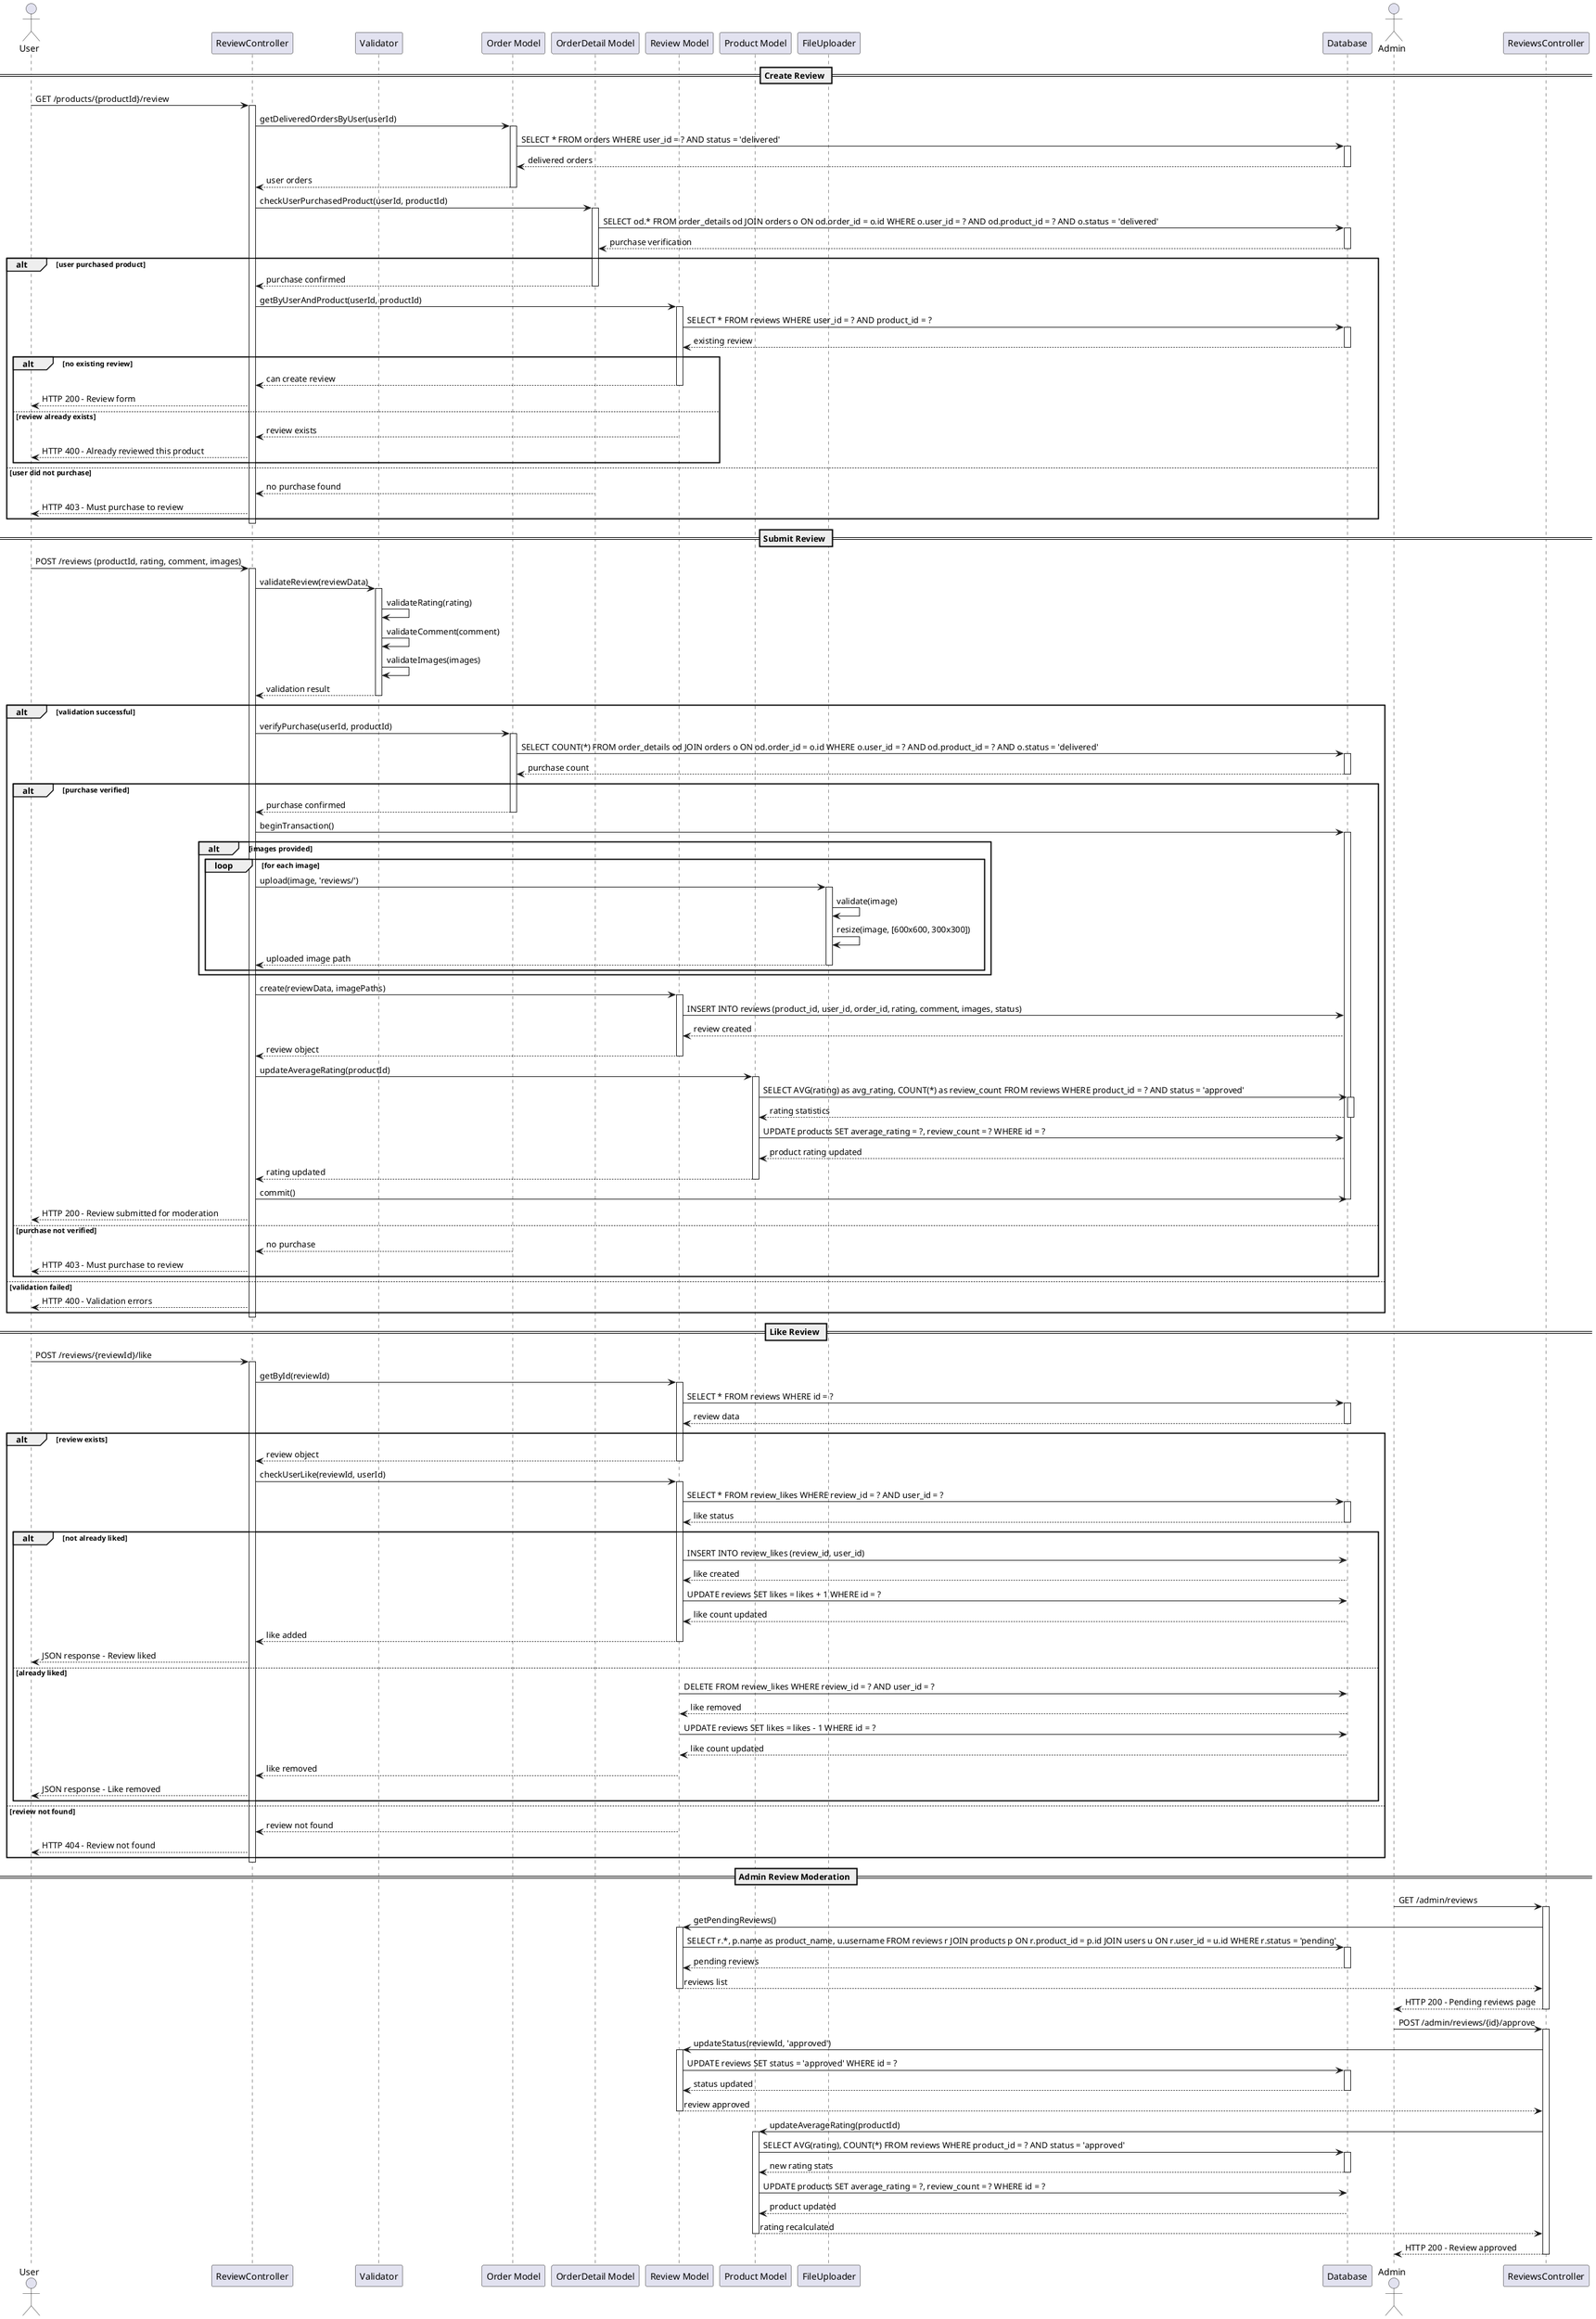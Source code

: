 @startuml Product Review - Sequence Diagram

actor User
participant "ReviewController" as Controller
participant "Validator" as Valid
participant "Order Model" as OrderModel
participant "OrderDetail Model" as DetailModel
participant "Review Model" as ReviewModel
participant "Product Model" as ProductModel
participant "FileUploader" as Upload
participant "Database" as DB

== Create Review ==
User -> Controller: GET /products/{productId}/review
activate Controller

Controller -> OrderModel: getDeliveredOrdersByUser(userId)
activate OrderModel
OrderModel -> DB: SELECT * FROM orders WHERE user_id = ? AND status = 'delivered'
activate DB
DB --> OrderModel: delivered orders
deactivate DB
OrderModel --> Controller: user orders
deactivate OrderModel

Controller -> DetailModel: checkUserPurchasedProduct(userId, productId)
activate DetailModel
DetailModel -> DB: SELECT od.* FROM order_details od JOIN orders o ON od.order_id = o.id WHERE o.user_id = ? AND od.product_id = ? AND o.status = 'delivered'
activate DB
DB --> DetailModel: purchase verification
deactivate DB

alt user purchased product
    DetailModel --> Controller: purchase confirmed
    deactivate DetailModel

    Controller -> ReviewModel: getByUserAndProduct(userId, productId)
    activate ReviewModel
    ReviewModel -> DB: SELECT * FROM reviews WHERE user_id = ? AND product_id = ?
    activate DB
    DB --> ReviewModel: existing review
    deactivate DB

    alt no existing review
        ReviewModel --> Controller: can create review
        deactivate ReviewModel
        Controller --> User: HTTP 200 - Review form
    else review already exists
        ReviewModel --> Controller: review exists
        deactivate ReviewModel
        Controller --> User: HTTP 400 - Already reviewed this product
    end
else user did not purchase
    DetailModel --> Controller: no purchase found
    deactivate DetailModel
    Controller --> User: HTTP 403 - Must purchase to review
end
deactivate Controller

== Submit Review ==
User -> Controller: POST /reviews (productId, rating, comment, images)
activate Controller

Controller -> Valid: validateReview(reviewData)
activate Valid
Valid -> Valid: validateRating(rating)
Valid -> Valid: validateComment(comment)
Valid -> Valid: validateImages(images)
Valid --> Controller: validation result
deactivate Valid

alt validation successful
    Controller -> OrderModel: verifyPurchase(userId, productId)
    activate OrderModel
    OrderModel -> DB: SELECT COUNT(*) FROM order_details od JOIN orders o ON od.order_id = o.id WHERE o.user_id = ? AND od.product_id = ? AND o.status = 'delivered'
    activate DB
    DB --> OrderModel: purchase count
    deactivate DB

    alt purchase verified
        OrderModel --> Controller: purchase confirmed
        deactivate OrderModel

        Controller -> DB: beginTransaction()
        activate DB

        alt images provided
            loop for each image
                Controller -> Upload: upload(image, 'reviews/')
                activate Upload
                Upload -> Upload: validate(image)
                Upload -> Upload: resize(image, [600x600, 300x300])
                Upload --> Controller: uploaded image path
                deactivate Upload
            end
        end

        Controller -> ReviewModel: create(reviewData, imagePaths)
        activate ReviewModel
        ReviewModel -> DB: INSERT INTO reviews (product_id, user_id, order_id, rating, comment, images, status)
        DB --> ReviewModel: review created
        ReviewModel --> Controller: review object
        deactivate ReviewModel

        Controller -> ProductModel: updateAverageRating(productId)
        activate ProductModel
        ProductModel -> DB: SELECT AVG(rating) as avg_rating, COUNT(*) as review_count FROM reviews WHERE product_id = ? AND status = 'approved'
        activate DB
        DB --> ProductModel: rating statistics
        deactivate DB
        ProductModel -> DB: UPDATE products SET average_rating = ?, review_count = ? WHERE id = ?
        DB --> ProductModel: product rating updated
        ProductModel --> Controller: rating updated
        deactivate ProductModel

        Controller -> DB: commit()
        deactivate DB

        Controller --> User: HTTP 200 - Review submitted for moderation
    else purchase not verified
        OrderModel --> Controller: no purchase
        deactivate OrderModel
        Controller --> User: HTTP 403 - Must purchase to review
    end
else validation failed
    Controller --> User: HTTP 400 - Validation errors
end
deactivate Controller

== Like Review ==
User -> Controller: POST /reviews/{reviewId}/like
activate Controller

Controller -> ReviewModel: getById(reviewId)
activate ReviewModel
ReviewModel -> DB: SELECT * FROM reviews WHERE id = ?
activate DB
DB --> ReviewModel: review data
deactivate DB

alt review exists
    ReviewModel --> Controller: review object
    deactivate ReviewModel

    Controller -> ReviewModel: checkUserLike(reviewId, userId)
    activate ReviewModel
    ReviewModel -> DB: SELECT * FROM review_likes WHERE review_id = ? AND user_id = ?
    activate DB
    DB --> ReviewModel: like status
    deactivate DB

    alt not already liked
        ReviewModel -> DB: INSERT INTO review_likes (review_id, user_id)
        DB --> ReviewModel: like created
        ReviewModel -> DB: UPDATE reviews SET likes = likes + 1 WHERE id = ?
        DB --> ReviewModel: like count updated
        ReviewModel --> Controller: like added
        deactivate ReviewModel

        Controller --> User: JSON response - Review liked
    else already liked
        ReviewModel -> DB: DELETE FROM review_likes WHERE review_id = ? AND user_id = ?
        DB --> ReviewModel: like removed
        ReviewModel -> DB: UPDATE reviews SET likes = likes - 1 WHERE id = ?
        DB --> ReviewModel: like count updated
        ReviewModel --> Controller: like removed
        deactivate ReviewModel

        Controller --> User: JSON response - Like removed
    end
else review not found
    ReviewModel --> Controller: review not found
    deactivate ReviewModel
    Controller --> User: HTTP 404 - Review not found
end
deactivate Controller

== Admin Review Moderation ==
actor Admin
participant "ReviewsController" as AdminController

Admin -> AdminController: GET /admin/reviews
activate AdminController

AdminController -> ReviewModel: getPendingReviews()
activate ReviewModel
ReviewModel -> DB: SELECT r.*, p.name as product_name, u.username FROM reviews r JOIN products p ON r.product_id = p.id JOIN users u ON r.user_id = u.id WHERE r.status = 'pending'
activate DB
DB --> ReviewModel: pending reviews
deactivate DB
ReviewModel --> AdminController: reviews list
deactivate ReviewModel

AdminController --> Admin: HTTP 200 - Pending reviews page
deactivate AdminController

Admin -> AdminController: POST /admin/reviews/{id}/approve
activate AdminController

AdminController -> ReviewModel: updateStatus(reviewId, 'approved')
activate ReviewModel
ReviewModel -> DB: UPDATE reviews SET status = 'approved' WHERE id = ?
activate DB
DB --> ReviewModel: status updated
deactivate DB
ReviewModel --> AdminController: review approved
deactivate ReviewModel

AdminController -> ProductModel: updateAverageRating(productId)
activate ProductModel
ProductModel -> DB: SELECT AVG(rating), COUNT(*) FROM reviews WHERE product_id = ? AND status = 'approved'
activate DB
DB --> ProductModel: new rating stats
deactivate DB
ProductModel -> DB: UPDATE products SET average_rating = ?, review_count = ? WHERE id = ?
DB --> ProductModel: product updated
ProductModel --> AdminController: rating recalculated
deactivate ProductModel

AdminController --> Admin: HTTP 200 - Review approved
deactivate AdminController

@enduml
